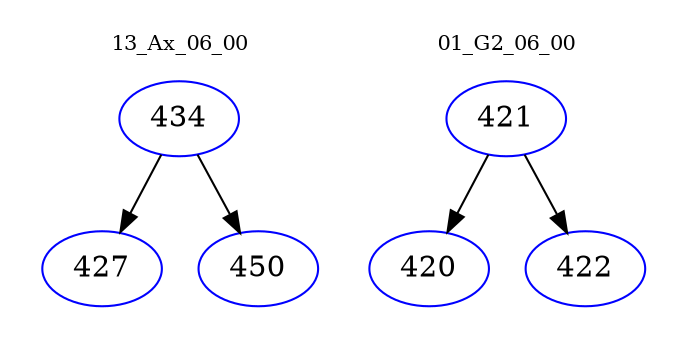 digraph{
subgraph cluster_0 {
color = white
label = "13_Ax_06_00";
fontsize=10;
T0_434 [label="434", color="blue"]
T0_434 -> T0_427 [color="black"]
T0_427 [label="427", color="blue"]
T0_434 -> T0_450 [color="black"]
T0_450 [label="450", color="blue"]
}
subgraph cluster_1 {
color = white
label = "01_G2_06_00";
fontsize=10;
T1_421 [label="421", color="blue"]
T1_421 -> T1_420 [color="black"]
T1_420 [label="420", color="blue"]
T1_421 -> T1_422 [color="black"]
T1_422 [label="422", color="blue"]
}
}
